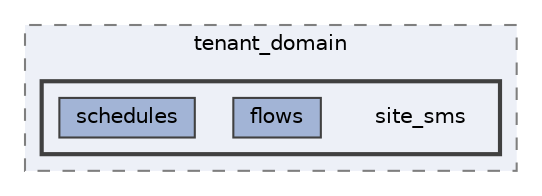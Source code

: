digraph "resources/views/backend/site_super_admin/tenant_domain/site_sms"
{
 // LATEX_PDF_SIZE
  bgcolor="transparent";
  edge [fontname=Helvetica,fontsize=10,labelfontname=Helvetica,labelfontsize=10];
  node [fontname=Helvetica,fontsize=10,shape=box,height=0.2,width=0.4];
  compound=true
  subgraph clusterdir_5975ae8f8da94179778981b03fa6a768 {
    graph [ bgcolor="#edf0f7", pencolor="grey50", label="tenant_domain", fontname=Helvetica,fontsize=10 style="filled,dashed", URL="dir_5975ae8f8da94179778981b03fa6a768.html",tooltip=""]
  subgraph clusterdir_005b608a2a5b64b87e3fd52fcc1feb18 {
    graph [ bgcolor="#edf0f7", pencolor="grey25", label="", fontname=Helvetica,fontsize=10 style="filled,bold", URL="dir_005b608a2a5b64b87e3fd52fcc1feb18.html",tooltip=""]
    dir_005b608a2a5b64b87e3fd52fcc1feb18 [shape=plaintext, label="site_sms"];
  dir_64f4f1784dd63dbbca6ac751d72721a4 [label="flows", fillcolor="#a2b4d6", color="grey25", style="filled", URL="dir_64f4f1784dd63dbbca6ac751d72721a4.html",tooltip=""];
  dir_b4dee03c7d03bfa45d730548828fe00f [label="schedules", fillcolor="#a2b4d6", color="grey25", style="filled", URL="dir_b4dee03c7d03bfa45d730548828fe00f.html",tooltip=""];
  }
  }
}
